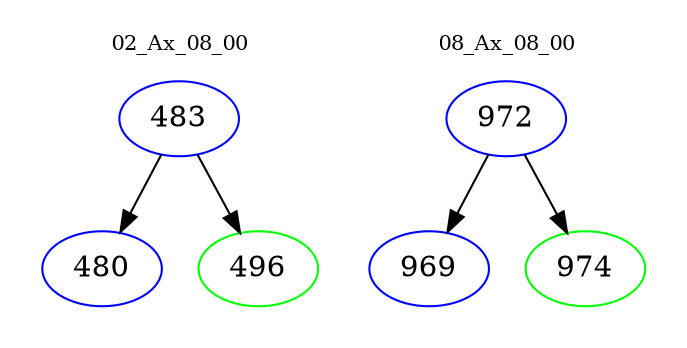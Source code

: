 digraph{
subgraph cluster_0 {
color = white
label = "02_Ax_08_00";
fontsize=10;
T0_483 [label="483", color="blue"]
T0_483 -> T0_480 [color="black"]
T0_480 [label="480", color="blue"]
T0_483 -> T0_496 [color="black"]
T0_496 [label="496", color="green"]
}
subgraph cluster_1 {
color = white
label = "08_Ax_08_00";
fontsize=10;
T1_972 [label="972", color="blue"]
T1_972 -> T1_969 [color="black"]
T1_969 [label="969", color="blue"]
T1_972 -> T1_974 [color="black"]
T1_974 [label="974", color="green"]
}
}
